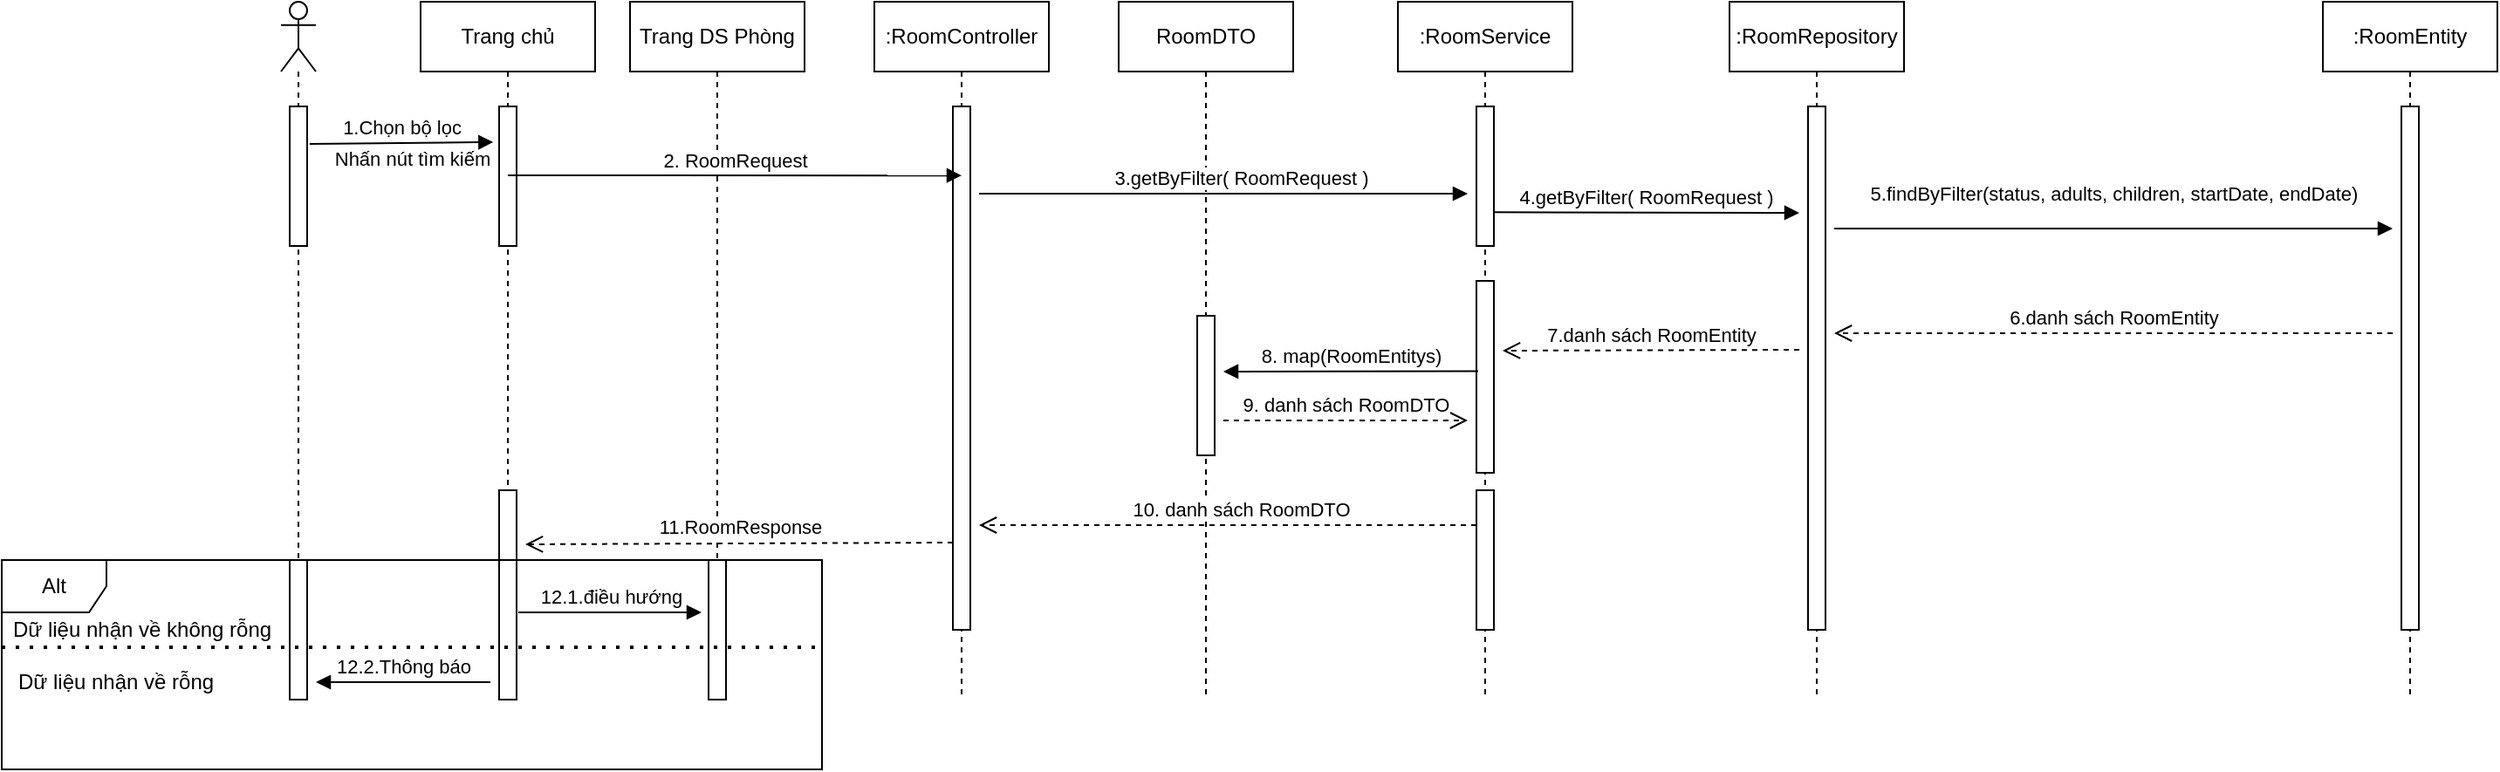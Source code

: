 <mxfile version="14.7.3" type="device"><diagram id="kgpKYQtTHZ0yAKxKKP6v" name="Page-1"><mxGraphModel dx="1888" dy="588" grid="1" gridSize="10" guides="1" tooltips="1" connect="1" arrows="1" fold="1" page="1" pageScale="1" pageWidth="850" pageHeight="1100" math="0" shadow="0"><root><mxCell id="0"/><mxCell id="1" parent="0"/><mxCell id="0eftd1JnHhOzbZgCkPt2-11" value="" style="shape=umlLifeline;participant=umlActor;perimeter=lifelinePerimeter;whiteSpace=wrap;html=1;container=1;collapsible=0;recursiveResize=0;verticalAlign=top;spacingTop=36;outlineConnect=0;" parent="1" vertex="1"><mxGeometry x="40" y="40" width="20" height="400" as="geometry"/></mxCell><mxCell id="0eftd1JnHhOzbZgCkPt2-14" value="RoomDTO" style="shape=umlLifeline;perimeter=lifelinePerimeter;whiteSpace=wrap;html=1;container=1;collapsible=0;recursiveResize=0;outlineConnect=0;" parent="1" vertex="1"><mxGeometry x="520" y="40" width="100" height="400" as="geometry"/></mxCell><mxCell id="0eftd1JnHhOzbZgCkPt2-15" value=":RoomController" style="shape=umlLifeline;perimeter=lifelinePerimeter;whiteSpace=wrap;html=1;container=1;collapsible=0;recursiveResize=0;outlineConnect=0;" parent="1" vertex="1"><mxGeometry x="380" y="40" width="100" height="400" as="geometry"/></mxCell><mxCell id="60uTr-vNHHx3QR2hjoud-7" value="" style="html=1;points=[];perimeter=orthogonalPerimeter;" vertex="1" parent="0eftd1JnHhOzbZgCkPt2-15"><mxGeometry x="45" y="60" width="10" height="300" as="geometry"/></mxCell><mxCell id="0eftd1JnHhOzbZgCkPt2-18" value=":RoomService" style="shape=umlLifeline;perimeter=lifelinePerimeter;whiteSpace=wrap;html=1;container=1;collapsible=0;recursiveResize=0;outlineConnect=0;" parent="1" vertex="1"><mxGeometry x="680" y="40" width="100" height="400" as="geometry"/></mxCell><mxCell id="0eftd1JnHhOzbZgCkPt2-21" value=":RoomRepository" style="shape=umlLifeline;perimeter=lifelinePerimeter;whiteSpace=wrap;html=1;container=1;collapsible=0;recursiveResize=0;outlineConnect=0;" parent="1" vertex="1"><mxGeometry x="870" y="40" width="100" height="400" as="geometry"/></mxCell><mxCell id="0eftd1JnHhOzbZgCkPt2-22" value=":RoomEntity" style="shape=umlLifeline;perimeter=lifelinePerimeter;whiteSpace=wrap;html=1;container=1;collapsible=0;recursiveResize=0;outlineConnect=0;" parent="1" vertex="1"><mxGeometry x="1210" y="40" width="100" height="400" as="geometry"/></mxCell><mxCell id="60uTr-vNHHx3QR2hjoud-12" value="" style="html=1;points=[];perimeter=orthogonalPerimeter;" vertex="1" parent="0eftd1JnHhOzbZgCkPt2-22"><mxGeometry x="45" y="60" width="10" height="300" as="geometry"/></mxCell><mxCell id="0eftd1JnHhOzbZgCkPt2-25" value="Trang chủ" style="shape=umlLifeline;perimeter=lifelinePerimeter;whiteSpace=wrap;html=1;container=1;collapsible=0;recursiveResize=0;outlineConnect=0;" parent="1" vertex="1"><mxGeometry x="120" y="40" width="100" height="400" as="geometry"/></mxCell><mxCell id="0eftd1JnHhOzbZgCkPt2-36" value="" style="html=1;points=[];perimeter=orthogonalPerimeter;" parent="0eftd1JnHhOzbZgCkPt2-25" vertex="1"><mxGeometry x="45" y="60" width="10" height="80" as="geometry"/></mxCell><mxCell id="0eftd1JnHhOzbZgCkPt2-38" value="&lt;font style=&quot;font-size: 11px&quot;&gt;Nhấn nút tìm kiếm&lt;/font&gt;" style="text;html=1;align=center;verticalAlign=middle;resizable=0;points=[];autosize=1;strokeColor=none;" parent="1" vertex="1"><mxGeometry x="60" y="120" width="110" height="20" as="geometry"/></mxCell><mxCell id="0eftd1JnHhOzbZgCkPt2-26" value="Trang DS Phòng" style="shape=umlLifeline;perimeter=lifelinePerimeter;whiteSpace=wrap;html=1;container=1;collapsible=0;recursiveResize=0;outlineConnect=0;" parent="1" vertex="1"><mxGeometry x="240" y="40" width="100" height="400" as="geometry"/></mxCell><mxCell id="60uTr-vNHHx3QR2hjoud-8" value="3.getByFilter( RoomRequest )" style="html=1;verticalAlign=bottom;endArrow=block;" edge="1" parent="1"><mxGeometry x="0.071" width="80" relative="1" as="geometry"><mxPoint x="440" y="150" as="sourcePoint"/><mxPoint x="720" y="150" as="targetPoint"/><Array as="points"><mxPoint x="640" y="150"/></Array><mxPoint as="offset"/></mxGeometry></mxCell><mxCell id="60uTr-vNHHx3QR2hjoud-9" value="" style="html=1;points=[];perimeter=orthogonalPerimeter;" vertex="1" parent="1"><mxGeometry x="725" y="100" width="10" height="80" as="geometry"/></mxCell><mxCell id="60uTr-vNHHx3QR2hjoud-10" value="4.getByFilter( RoomRequest )" style="html=1;verticalAlign=bottom;endArrow=block;exitX=1;exitY=0.758;exitDx=0;exitDy=0;exitPerimeter=0;" edge="1" parent="1" source="60uTr-vNHHx3QR2hjoud-9"><mxGeometry width="80" relative="1" as="geometry"><mxPoint x="875" y="160" as="sourcePoint"/><mxPoint x="910" y="161" as="targetPoint"/></mxGeometry></mxCell><mxCell id="60uTr-vNHHx3QR2hjoud-11" value="" style="html=1;points=[];perimeter=orthogonalPerimeter;" vertex="1" parent="1"><mxGeometry x="915" y="100" width="10" height="300" as="geometry"/></mxCell><mxCell id="60uTr-vNHHx3QR2hjoud-13" value="&lt;p style=&quot;text-align: left&quot;&gt;5.findByFilter(status, adults, children, startDate, endDate)&lt;/p&gt;" style="html=1;verticalAlign=bottom;endArrow=block;" edge="1" parent="1"><mxGeometry width="80" relative="1" as="geometry"><mxPoint x="930" y="170" as="sourcePoint"/><mxPoint x="1250" y="170" as="targetPoint"/><mxPoint as="offset"/></mxGeometry></mxCell><mxCell id="60uTr-vNHHx3QR2hjoud-14" value="" style="html=1;points=[];perimeter=orthogonalPerimeter;" vertex="1" parent="1"><mxGeometry x="565" y="220" width="10" height="80" as="geometry"/></mxCell><mxCell id="60uTr-vNHHx3QR2hjoud-16" value="" style="html=1;points=[];perimeter=orthogonalPerimeter;" vertex="1" parent="1"><mxGeometry x="725" y="200" width="10" height="110" as="geometry"/></mxCell><mxCell id="60uTr-vNHHx3QR2hjoud-17" value="" style="html=1;points=[];perimeter=orthogonalPerimeter;" vertex="1" parent="1"><mxGeometry x="725" y="320" width="10" height="80" as="geometry"/></mxCell><mxCell id="60uTr-vNHHx3QR2hjoud-18" value="6.danh sách RoomEntity" style="html=1;verticalAlign=bottom;endArrow=open;dashed=1;endSize=8;" edge="1" parent="1"><mxGeometry relative="1" as="geometry"><mxPoint x="1250" y="230" as="sourcePoint"/><mxPoint x="930" y="230" as="targetPoint"/></mxGeometry></mxCell><mxCell id="60uTr-vNHHx3QR2hjoud-19" value="7.danh sách RoomEntity" style="html=1;verticalAlign=bottom;endArrow=open;dashed=1;endSize=8;" edge="1" parent="1"><mxGeometry relative="1" as="geometry"><mxPoint x="910" y="239.5" as="sourcePoint"/><mxPoint x="740" y="240" as="targetPoint"/></mxGeometry></mxCell><mxCell id="60uTr-vNHHx3QR2hjoud-20" value="8. map(RoomEntitys)" style="html=1;verticalAlign=bottom;endArrow=block;exitX=0.1;exitY=0.471;exitDx=0;exitDy=0;exitPerimeter=0;" edge="1" parent="1" source="60uTr-vNHHx3QR2hjoud-16"><mxGeometry width="80" relative="1" as="geometry"><mxPoint x="680" y="270" as="sourcePoint"/><mxPoint x="580" y="252" as="targetPoint"/></mxGeometry></mxCell><mxCell id="60uTr-vNHHx3QR2hjoud-21" value="9. danh sách RoomDTO" style="html=1;verticalAlign=bottom;endArrow=open;dashed=1;endSize=8;" edge="1" parent="1"><mxGeometry relative="1" as="geometry"><mxPoint x="580" y="280" as="sourcePoint"/><mxPoint x="720" y="280" as="targetPoint"/></mxGeometry></mxCell><mxCell id="60uTr-vNHHx3QR2hjoud-22" value="10. danh sách RoomDTO" style="html=1;verticalAlign=bottom;endArrow=open;dashed=1;endSize=8;" edge="1" parent="1"><mxGeometry x="-0.053" relative="1" as="geometry"><mxPoint x="725" y="340" as="sourcePoint"/><mxPoint x="440" y="340" as="targetPoint"/><mxPoint as="offset"/></mxGeometry></mxCell><mxCell id="60uTr-vNHHx3QR2hjoud-23" value="" style="html=1;points=[];perimeter=orthogonalPerimeter;" vertex="1" parent="1"><mxGeometry x="165" y="320" width="10" height="120" as="geometry"/></mxCell><mxCell id="60uTr-vNHHx3QR2hjoud-24" value="11.RoomResponse" style="html=1;verticalAlign=bottom;endArrow=open;dashed=1;endSize=8;" edge="1" parent="1"><mxGeometry relative="1" as="geometry"><mxPoint x="425" y="350" as="sourcePoint"/><mxPoint x="180" y="351" as="targetPoint"/></mxGeometry></mxCell><mxCell id="60uTr-vNHHx3QR2hjoud-25" value="12.1.điều hướng" style="html=1;verticalAlign=bottom;endArrow=block;" edge="1" parent="1"><mxGeometry width="80" relative="1" as="geometry"><mxPoint x="176" y="390" as="sourcePoint"/><mxPoint x="281" y="390" as="targetPoint"/><Array as="points"><mxPoint x="210" y="390"/></Array></mxGeometry></mxCell><mxCell id="60uTr-vNHHx3QR2hjoud-26" value="" style="html=1;points=[];perimeter=orthogonalPerimeter;" vertex="1" parent="1"><mxGeometry x="285" y="360" width="10" height="80" as="geometry"/></mxCell><mxCell id="60uTr-vNHHx3QR2hjoud-27" value="" style="html=1;points=[];perimeter=orthogonalPerimeter;" vertex="1" parent="1"><mxGeometry x="45" y="100" width="10" height="80" as="geometry"/></mxCell><mxCell id="0eftd1JnHhOzbZgCkPt2-31" value="1.Chọn bộ lọc" style="html=1;verticalAlign=bottom;endArrow=block;entryX=-0.333;entryY=0.256;entryDx=0;entryDy=0;entryPerimeter=0;exitX=1.14;exitY=0.268;exitDx=0;exitDy=0;exitPerimeter=0;" parent="1" target="0eftd1JnHhOzbZgCkPt2-36" edge="1" source="60uTr-vNHHx3QR2hjoud-27"><mxGeometry width="80" relative="1" as="geometry"><mxPoint x="70" y="120" as="sourcePoint"/><mxPoint x="130" y="120" as="targetPoint"/></mxGeometry></mxCell><mxCell id="60uTr-vNHHx3QR2hjoud-30" value="" style="html=1;points=[];perimeter=orthogonalPerimeter;" vertex="1" parent="1"><mxGeometry x="45" y="360" width="10" height="80" as="geometry"/></mxCell><mxCell id="60uTr-vNHHx3QR2hjoud-31" value="12.2.Thông báo" style="html=1;verticalAlign=bottom;endArrow=block;" edge="1" parent="1"><mxGeometry width="80" relative="1" as="geometry"><mxPoint x="160" y="430" as="sourcePoint"/><mxPoint x="60" y="430" as="targetPoint"/><Array as="points"><mxPoint x="100" y="430"/></Array></mxGeometry></mxCell><mxCell id="60uTr-vNHHx3QR2hjoud-33" value="Alt" style="shape=umlFrame;whiteSpace=wrap;html=1;" vertex="1" parent="1"><mxGeometry x="-120" y="360" width="470" height="120" as="geometry"/></mxCell><mxCell id="60uTr-vNHHx3QR2hjoud-36" value="" style="endArrow=none;dashed=1;html=1;dashPattern=1 3;strokeWidth=2;entryX=1;entryY=0.417;entryDx=0;entryDy=0;entryPerimeter=0;" edge="1" parent="1" target="60uTr-vNHHx3QR2hjoud-33"><mxGeometry width="50" height="50" relative="1" as="geometry"><mxPoint x="-120" y="410" as="sourcePoint"/><mxPoint x="340" y="340" as="targetPoint"/></mxGeometry></mxCell><mxCell id="60uTr-vNHHx3QR2hjoud-37" value="Dữ liệu nhận về rỗng" style="text;html=1;align=center;verticalAlign=middle;resizable=0;points=[];autosize=1;strokeColor=none;" vertex="1" parent="1"><mxGeometry x="-120" y="420" width="130" height="20" as="geometry"/></mxCell><mxCell id="60uTr-vNHHx3QR2hjoud-39" value="Dữ liệu nhận về không rỗng" style="text;html=1;align=center;verticalAlign=middle;resizable=0;points=[];autosize=1;strokeColor=none;" vertex="1" parent="1"><mxGeometry x="-120" y="390" width="160" height="20" as="geometry"/></mxCell><mxCell id="60uTr-vNHHx3QR2hjoud-40" value="2. RoomRequest" style="html=1;verticalAlign=bottom;endArrow=block;entryX=0.5;entryY=0.132;entryDx=0;entryDy=0;entryPerimeter=0;" edge="1" parent="1" target="60uTr-vNHHx3QR2hjoud-7"><mxGeometry width="80" relative="1" as="geometry"><mxPoint x="170" y="139.5" as="sourcePoint"/><mxPoint x="250" y="139.5" as="targetPoint"/></mxGeometry></mxCell></root></mxGraphModel></diagram></mxfile>